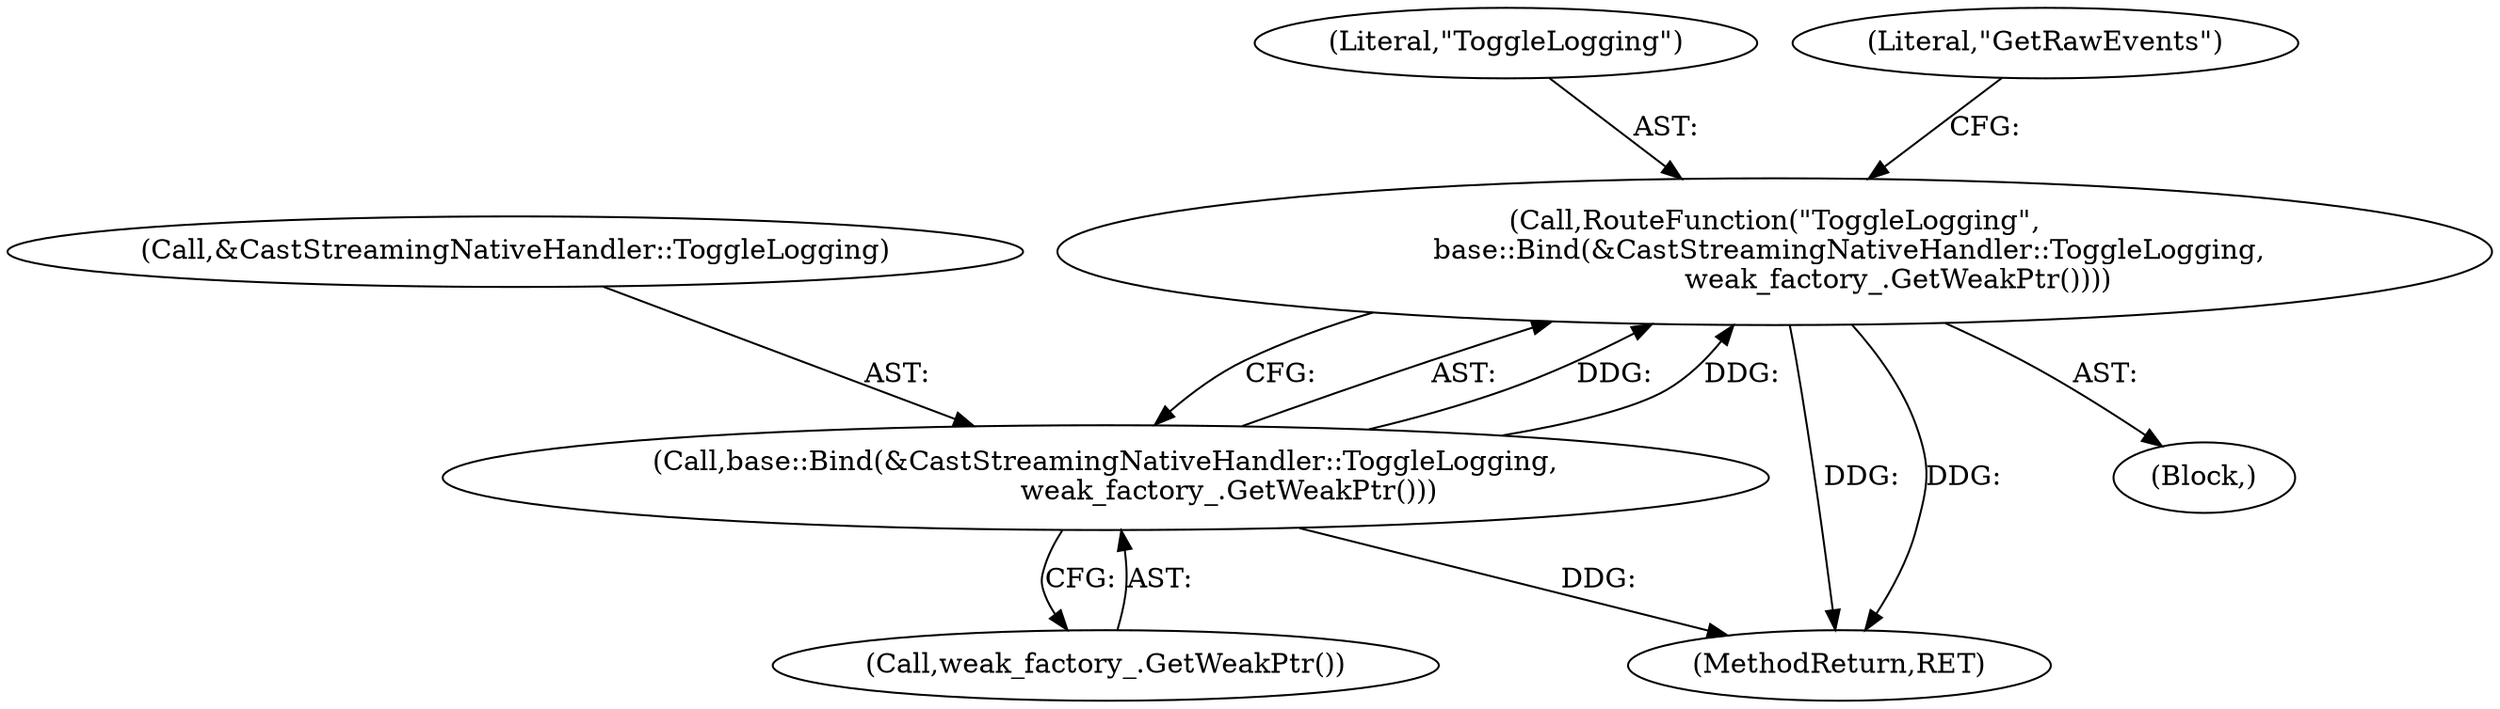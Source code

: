 digraph "1_Chrome_14ff9d0cded8ae8032ef027d1f33c6666a695019_0@del" {
"1000151" [label="(Call,RouteFunction(\"ToggleLogging\",\n                 base::Bind(&CastStreamingNativeHandler::ToggleLogging,\n                            weak_factory_.GetWeakPtr())))"];
"1000153" [label="(Call,base::Bind(&CastStreamingNativeHandler::ToggleLogging,\n                            weak_factory_.GetWeakPtr()))"];
"1000102" [label="(Block,)"];
"1000175" [label="(MethodReturn,RET)"];
"1000156" [label="(Call,weak_factory_.GetWeakPtr())"];
"1000154" [label="(Call,&CastStreamingNativeHandler::ToggleLogging)"];
"1000152" [label="(Literal,\"ToggleLogging\")"];
"1000158" [label="(Literal,\"GetRawEvents\")"];
"1000151" [label="(Call,RouteFunction(\"ToggleLogging\",\n                 base::Bind(&CastStreamingNativeHandler::ToggleLogging,\n                            weak_factory_.GetWeakPtr())))"];
"1000153" [label="(Call,base::Bind(&CastStreamingNativeHandler::ToggleLogging,\n                            weak_factory_.GetWeakPtr()))"];
"1000151" -> "1000102"  [label="AST: "];
"1000151" -> "1000153"  [label="CFG: "];
"1000152" -> "1000151"  [label="AST: "];
"1000153" -> "1000151"  [label="AST: "];
"1000158" -> "1000151"  [label="CFG: "];
"1000151" -> "1000175"  [label="DDG: "];
"1000151" -> "1000175"  [label="DDG: "];
"1000153" -> "1000151"  [label="DDG: "];
"1000153" -> "1000151"  [label="DDG: "];
"1000153" -> "1000156"  [label="CFG: "];
"1000154" -> "1000153"  [label="AST: "];
"1000156" -> "1000153"  [label="AST: "];
"1000153" -> "1000175"  [label="DDG: "];
}
